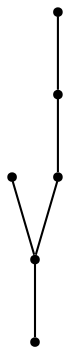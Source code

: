 graph {
  node [shape=point,comment="{\"directed\":false,\"doi\":\"10.1007/978-3-030-04414-5_3\",\"figure\":\"6 (2)\"}"]

  v0 [pos="479.63055991893884,1299.2536581446102"]
  v1 [pos="412.95327124294204,1399.2683653972933"]
  v2 [pos="412.95327124294204,1299.2536581446102"]
  v3 [pos="346.2759825669453,1299.2536581446102"]
  v4 [pos="479.63055991893884,1399.2683653972933"]
  v5 [pos="346.27598256694534,1399.2683653972933"]

  v0 -- v1 [id="-1",pos="479.63055991893884,1299.2536581446102 412.95327124294204,1399.2683653972933 412.95327124294204,1399.2683653972933 412.95327124294204,1399.2683653972933"]
  v5 -- v1 [id="-3",pos="346.27598256694534,1399.2683653972933 412.95327124294204,1399.2683653972933 412.95327124294204,1399.2683653972933 412.95327124294204,1399.2683653972933"]
  v1 -- v4 [id="-6",pos="412.95327124294204,1399.2683653972933 479.63055991893884,1399.2683653972933 479.63055991893884,1399.2683653972933 479.63055991893884,1399.2683653972933"]
  v3 -- v2 [id="-53",pos="346.2759825669453,1299.2536581446102 412.95327124294204,1299.2536581446102 412.95327124294204,1299.2536581446102 412.95327124294204,1299.2536581446102"]
  v2 -- v0 [id="-56",pos="412.95327124294204,1299.2536581446102 479.63055991893884,1299.2536581446102 479.63055991893884,1299.2536581446102 479.63055991893884,1299.2536581446102"]
}